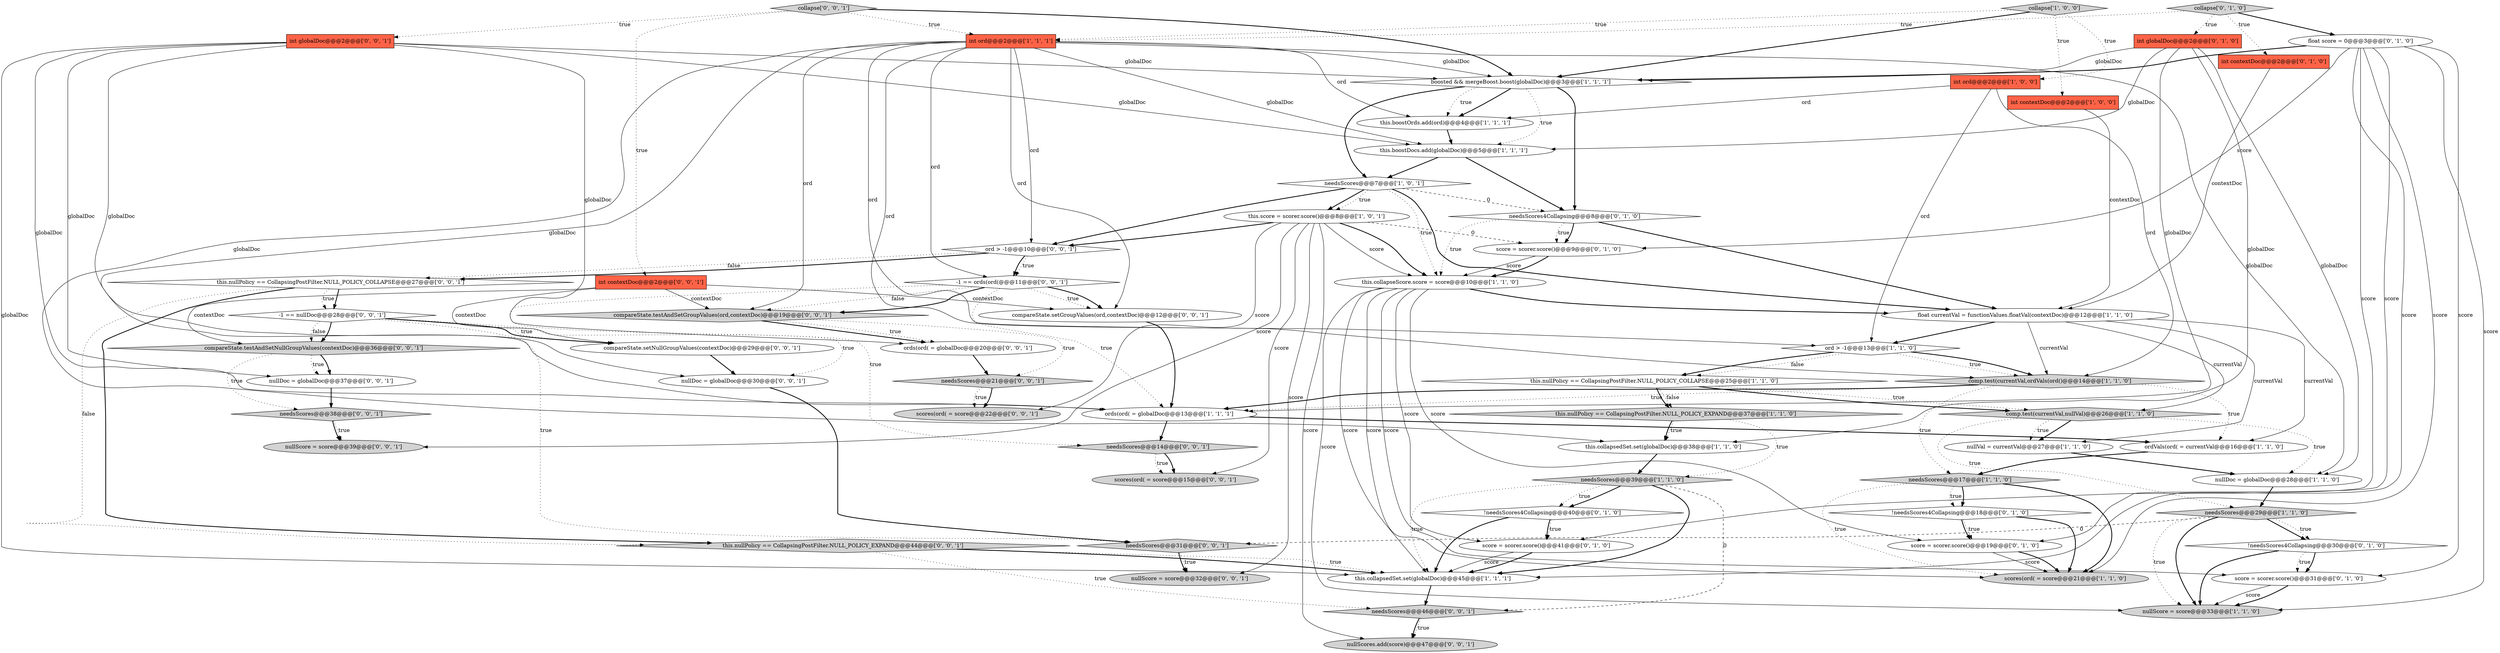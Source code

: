 digraph {
8 [style = filled, label = "ords(ord( = globalDoc@@@13@@@['1', '1', '1']", fillcolor = white, shape = ellipse image = "AAA0AAABBB1BBB"];
55 [style = filled, label = "nullDoc = globalDoc@@@37@@@['0', '0', '1']", fillcolor = white, shape = ellipse image = "AAA0AAABBB3BBB"];
13 [style = filled, label = "int contextDoc@@@2@@@['1', '0', '0']", fillcolor = tomato, shape = box image = "AAA0AAABBB1BBB"];
54 [style = filled, label = "compareState.setNullGroupValues(contextDoc)@@@29@@@['0', '0', '1']", fillcolor = white, shape = ellipse image = "AAA0AAABBB3BBB"];
51 [style = filled, label = "-1 == ords(ord(@@@11@@@['0', '0', '1']", fillcolor = white, shape = diamond image = "AAA0AAABBB3BBB"];
44 [style = filled, label = "compareState.testAndSetNullGroupValues(contextDoc)@@@36@@@['0', '0', '1']", fillcolor = lightgray, shape = diamond image = "AAA0AAABBB3BBB"];
27 [style = filled, label = "score = scorer.score()@@@19@@@['0', '1', '0']", fillcolor = white, shape = ellipse image = "AAA1AAABBB2BBB"];
47 [style = filled, label = "needsScores@@@31@@@['0', '0', '1']", fillcolor = lightgray, shape = diamond image = "AAA0AAABBB3BBB"];
23 [style = filled, label = "ordVals(ord( = currentVal@@@16@@@['1', '1', '0']", fillcolor = white, shape = ellipse image = "AAA0AAABBB1BBB"];
35 [style = filled, label = "!needsScores4Collapsing@@@30@@@['0', '1', '0']", fillcolor = white, shape = diamond image = "AAA1AAABBB2BBB"];
2 [style = filled, label = "this.score = scorer.score()@@@8@@@['1', '0', '1']", fillcolor = white, shape = ellipse image = "AAA0AAABBB1BBB"];
31 [style = filled, label = "score = scorer.score()@@@31@@@['0', '1', '0']", fillcolor = white, shape = ellipse image = "AAA1AAABBB2BBB"];
45 [style = filled, label = "nullDoc = globalDoc@@@30@@@['0', '0', '1']", fillcolor = white, shape = ellipse image = "AAA0AAABBB3BBB"];
58 [style = filled, label = "needsScores@@@14@@@['0', '0', '1']", fillcolor = lightgray, shape = diamond image = "AAA0AAABBB3BBB"];
37 [style = filled, label = "score = scorer.score()@@@41@@@['0', '1', '0']", fillcolor = white, shape = ellipse image = "AAA1AAABBB2BBB"];
10 [style = filled, label = "needsScores@@@17@@@['1', '1', '0']", fillcolor = lightgray, shape = diamond image = "AAA0AAABBB1BBB"];
52 [style = filled, label = "-1 == nullDoc@@@28@@@['0', '0', '1']", fillcolor = white, shape = diamond image = "AAA0AAABBB3BBB"];
53 [style = filled, label = "needsScores@@@21@@@['0', '0', '1']", fillcolor = lightgray, shape = diamond image = "AAA0AAABBB3BBB"];
48 [style = filled, label = "ord > -1@@@10@@@['0', '0', '1']", fillcolor = white, shape = diamond image = "AAA0AAABBB3BBB"];
0 [style = filled, label = "nullDoc = globalDoc@@@28@@@['1', '1', '0']", fillcolor = white, shape = ellipse image = "AAA0AAABBB1BBB"];
15 [style = filled, label = "this.collapseScore.score = score@@@10@@@['1', '1', '0']", fillcolor = white, shape = ellipse image = "AAA0AAABBB1BBB"];
34 [style = filled, label = "!needsScores4Collapsing@@@40@@@['0', '1', '0']", fillcolor = white, shape = diamond image = "AAA1AAABBB2BBB"];
33 [style = filled, label = "int globalDoc@@@2@@@['0', '1', '0']", fillcolor = tomato, shape = box image = "AAA0AAABBB2BBB"];
32 [style = filled, label = "int contextDoc@@@2@@@['0', '1', '0']", fillcolor = tomato, shape = box image = "AAA0AAABBB2BBB"];
9 [style = filled, label = "int ord@@@2@@@['1', '0', '0']", fillcolor = tomato, shape = box image = "AAA0AAABBB1BBB"];
40 [style = filled, label = "compareState.setGroupValues(ord,contextDoc)@@@12@@@['0', '0', '1']", fillcolor = white, shape = ellipse image = "AAA0AAABBB3BBB"];
59 [style = filled, label = "compareState.testAndSetGroupValues(ord,contextDoc)@@@19@@@['0', '0', '1']", fillcolor = lightgray, shape = diamond image = "AAA0AAABBB3BBB"];
62 [style = filled, label = "scores(ord( = score@@@15@@@['0', '0', '1']", fillcolor = lightgray, shape = ellipse image = "AAA0AAABBB3BBB"];
16 [style = filled, label = "boosted && mergeBoost.boost(globalDoc)@@@3@@@['1', '1', '1']", fillcolor = white, shape = diamond image = "AAA0AAABBB1BBB"];
21 [style = filled, label = "comp.test(currentVal,nullVal)@@@26@@@['1', '1', '0']", fillcolor = lightgray, shape = diamond image = "AAA0AAABBB1BBB"];
25 [style = filled, label = "this.collapsedSet.set(globalDoc)@@@45@@@['1', '1', '1']", fillcolor = white, shape = ellipse image = "AAA0AAABBB1BBB"];
57 [style = filled, label = "scores(ord( = score@@@22@@@['0', '0', '1']", fillcolor = lightgray, shape = ellipse image = "AAA0AAABBB3BBB"];
61 [style = filled, label = "int globalDoc@@@2@@@['0', '0', '1']", fillcolor = tomato, shape = box image = "AAA0AAABBB3BBB"];
24 [style = filled, label = "needsScores@@@39@@@['1', '1', '0']", fillcolor = lightgray, shape = diamond image = "AAA0AAABBB1BBB"];
20 [style = filled, label = "needsScores@@@29@@@['1', '1', '0']", fillcolor = lightgray, shape = diamond image = "AAA0AAABBB1BBB"];
1 [style = filled, label = "this.nullPolicy == CollapsingPostFilter.NULL_POLICY_COLLAPSE@@@25@@@['1', '1', '0']", fillcolor = white, shape = diamond image = "AAA0AAABBB1BBB"];
6 [style = filled, label = "float currentVal = functionValues.floatVal(contextDoc)@@@12@@@['1', '1', '0']", fillcolor = white, shape = ellipse image = "AAA0AAABBB1BBB"];
43 [style = filled, label = "int contextDoc@@@2@@@['0', '0', '1']", fillcolor = tomato, shape = box image = "AAA0AAABBB3BBB"];
30 [style = filled, label = "!needsScores4Collapsing@@@18@@@['0', '1', '0']", fillcolor = white, shape = diamond image = "AAA1AAABBB2BBB"];
14 [style = filled, label = "this.collapsedSet.set(globalDoc)@@@38@@@['1', '1', '0']", fillcolor = white, shape = ellipse image = "AAA0AAABBB1BBB"];
12 [style = filled, label = "this.boostDocs.add(globalDoc)@@@5@@@['1', '1', '1']", fillcolor = white, shape = ellipse image = "AAA0AAABBB1BBB"];
46 [style = filled, label = "needsScores@@@38@@@['0', '0', '1']", fillcolor = lightgray, shape = diamond image = "AAA0AAABBB3BBB"];
36 [style = filled, label = "score = scorer.score()@@@9@@@['0', '1', '0']", fillcolor = white, shape = ellipse image = "AAA1AAABBB2BBB"];
49 [style = filled, label = "this.nullPolicy == CollapsingPostFilter.NULL_POLICY_COLLAPSE@@@27@@@['0', '0', '1']", fillcolor = white, shape = diamond image = "AAA0AAABBB3BBB"];
56 [style = filled, label = "ords(ord( = globalDoc@@@20@@@['0', '0', '1']", fillcolor = white, shape = ellipse image = "AAA0AAABBB3BBB"];
26 [style = filled, label = "ord > -1@@@13@@@['1', '1', '0']", fillcolor = white, shape = diamond image = "AAA0AAABBB1BBB"];
60 [style = filled, label = "nullScore = score@@@32@@@['0', '0', '1']", fillcolor = lightgray, shape = ellipse image = "AAA0AAABBB3BBB"];
19 [style = filled, label = "needsScores@@@7@@@['1', '0', '1']", fillcolor = white, shape = diamond image = "AAA0AAABBB1BBB"];
28 [style = filled, label = "float score = 0@@@3@@@['0', '1', '0']", fillcolor = white, shape = ellipse image = "AAA1AAABBB2BBB"];
41 [style = filled, label = "needsScores@@@46@@@['0', '0', '1']", fillcolor = lightgray, shape = diamond image = "AAA0AAABBB3BBB"];
22 [style = filled, label = "int ord@@@2@@@['1', '1', '1']", fillcolor = tomato, shape = box image = "AAA0AAABBB1BBB"];
39 [style = filled, label = "this.nullPolicy == CollapsingPostFilter.NULL_POLICY_EXPAND@@@44@@@['0', '0', '1']", fillcolor = lightgray, shape = diamond image = "AAA0AAABBB3BBB"];
7 [style = filled, label = "this.nullPolicy == CollapsingPostFilter.NULL_POLICY_EXPAND@@@37@@@['1', '1', '0']", fillcolor = lightgray, shape = diamond image = "AAA0AAABBB1BBB"];
38 [style = filled, label = "collapse['0', '1', '0']", fillcolor = lightgray, shape = diamond image = "AAA0AAABBB2BBB"];
42 [style = filled, label = "nullScore = score@@@39@@@['0', '0', '1']", fillcolor = lightgray, shape = ellipse image = "AAA0AAABBB3BBB"];
5 [style = filled, label = "nullScore = score@@@33@@@['1', '1', '0']", fillcolor = lightgray, shape = ellipse image = "AAA0AAABBB1BBB"];
3 [style = filled, label = "scores(ord( = score@@@21@@@['1', '1', '0']", fillcolor = lightgray, shape = ellipse image = "AAA0AAABBB1BBB"];
29 [style = filled, label = "needsScores4Collapsing@@@8@@@['0', '1', '0']", fillcolor = white, shape = diamond image = "AAA1AAABBB2BBB"];
11 [style = filled, label = "comp.test(currentVal,ordVals(ord()@@@14@@@['1', '1', '0']", fillcolor = lightgray, shape = diamond image = "AAA0AAABBB1BBB"];
4 [style = filled, label = "nullVal = currentVal@@@27@@@['1', '1', '0']", fillcolor = white, shape = ellipse image = "AAA0AAABBB1BBB"];
18 [style = filled, label = "collapse['1', '0', '0']", fillcolor = lightgray, shape = diamond image = "AAA0AAABBB1BBB"];
50 [style = filled, label = "collapse['0', '0', '1']", fillcolor = lightgray, shape = diamond image = "AAA0AAABBB3BBB"];
63 [style = filled, label = "nullScores.add(score)@@@47@@@['0', '0', '1']", fillcolor = lightgray, shape = ellipse image = "AAA0AAABBB3BBB"];
17 [style = filled, label = "this.boostOrds.add(ord)@@@4@@@['1', '1', '1']", fillcolor = white, shape = ellipse image = "AAA0AAABBB1BBB"];
22->26 [style = solid, label="ord"];
59->56 [style = bold, label=""];
11->23 [style = dotted, label="true"];
50->22 [style = dotted, label="true"];
52->54 [style = dotted, label="true"];
61->56 [style = solid, label="globalDoc"];
29->36 [style = dotted, label="true"];
19->6 [style = bold, label=""];
28->16 [style = bold, label=""];
56->53 [style = bold, label=""];
10->30 [style = bold, label=""];
23->10 [style = bold, label=""];
51->58 [style = dotted, label="true"];
26->1 [style = dotted, label="false"];
24->34 [style = dotted, label="true"];
14->24 [style = bold, label=""];
22->0 [style = solid, label="globalDoc"];
2->57 [style = solid, label="score"];
52->44 [style = bold, label=""];
15->6 [style = bold, label=""];
10->3 [style = bold, label=""];
28->37 [style = solid, label="score"];
54->45 [style = bold, label=""];
18->13 [style = dotted, label="true"];
59->56 [style = dotted, label="true"];
30->27 [style = bold, label=""];
39->25 [style = dotted, label="true"];
51->59 [style = bold, label=""];
2->48 [style = bold, label=""];
0->20 [style = bold, label=""];
58->62 [style = bold, label=""];
20->47 [style = dashed, label="0"];
29->6 [style = bold, label=""];
51->8 [style = dotted, label="true"];
1->21 [style = dotted, label="true"];
22->8 [style = solid, label="globalDoc"];
2->63 [style = solid, label="score"];
15->37 [style = solid, label="score"];
2->42 [style = solid, label="score"];
38->33 [style = dotted, label="true"];
49->52 [style = bold, label=""];
50->16 [style = bold, label=""];
25->41 [style = bold, label=""];
34->25 [style = bold, label=""];
33->16 [style = solid, label="globalDoc"];
21->4 [style = bold, label=""];
51->40 [style = dotted, label="true"];
6->23 [style = solid, label="currentVal"];
44->55 [style = bold, label=""];
49->52 [style = dotted, label="true"];
21->0 [style = dotted, label="true"];
2->36 [style = dashed, label="0"];
28->25 [style = solid, label="score"];
28->27 [style = solid, label="score"];
52->44 [style = dotted, label="false"];
38->28 [style = bold, label=""];
15->25 [style = solid, label="score"];
41->63 [style = dotted, label="true"];
10->3 [style = dotted, label="true"];
59->53 [style = dotted, label="true"];
11->10 [style = dotted, label="true"];
40->8 [style = bold, label=""];
28->5 [style = solid, label="score"];
15->31 [style = solid, label="score"];
8->23 [style = bold, label=""];
51->59 [style = dotted, label="false"];
36->15 [style = solid, label="score"];
35->31 [style = dotted, label="true"];
22->11 [style = solid, label="ord"];
22->17 [style = solid, label="ord"];
44->55 [style = dotted, label="true"];
22->16 [style = solid, label="globalDoc"];
43->54 [style = solid, label="contextDoc"];
21->20 [style = dotted, label="true"];
27->3 [style = solid, label="score"];
7->14 [style = bold, label=""];
61->45 [style = solid, label="globalDoc"];
37->25 [style = solid, label="score"];
35->5 [style = bold, label=""];
20->35 [style = bold, label=""];
7->14 [style = dotted, label="true"];
22->40 [style = solid, label="ord"];
49->39 [style = bold, label=""];
9->26 [style = solid, label="ord"];
28->3 [style = solid, label="score"];
12->19 [style = bold, label=""];
26->1 [style = bold, label=""];
31->5 [style = bold, label=""];
52->45 [style = dotted, label="true"];
20->5 [style = dotted, label="true"];
12->29 [style = bold, label=""];
7->24 [style = dotted, label="true"];
22->51 [style = solid, label="ord"];
33->8 [style = solid, label="globalDoc"];
46->42 [style = dotted, label="true"];
24->25 [style = bold, label=""];
24->25 [style = dotted, label="true"];
19->2 [style = bold, label=""];
43->44 [style = solid, label="contextDoc"];
19->48 [style = bold, label=""];
26->11 [style = dotted, label="true"];
6->11 [style = solid, label="currentVal"];
18->9 [style = dotted, label="true"];
28->36 [style = solid, label="score"];
61->12 [style = solid, label="globalDoc"];
2->62 [style = solid, label="score"];
33->0 [style = solid, label="globalDoc"];
22->14 [style = solid, label="globalDoc"];
35->31 [style = bold, label=""];
55->46 [style = bold, label=""];
50->61 [style = dotted, label="true"];
6->26 [style = bold, label=""];
15->3 [style = solid, label="score"];
16->19 [style = bold, label=""];
20->5 [style = bold, label=""];
49->39 [style = dotted, label="false"];
41->63 [style = bold, label=""];
61->16 [style = solid, label="globalDoc"];
29->36 [style = bold, label=""];
43->59 [style = solid, label="contextDoc"];
33->12 [style = solid, label="globalDoc"];
51->40 [style = bold, label=""];
50->43 [style = dotted, label="true"];
53->57 [style = bold, label=""];
38->22 [style = dotted, label="true"];
61->55 [style = solid, label="globalDoc"];
16->29 [style = bold, label=""];
2->60 [style = solid, label="score"];
19->29 [style = dashed, label="0"];
19->2 [style = dotted, label="true"];
48->49 [style = dotted, label="false"];
20->35 [style = dotted, label="true"];
22->12 [style = solid, label="globalDoc"];
26->11 [style = bold, label=""];
11->8 [style = bold, label=""];
19->15 [style = dotted, label="true"];
24->41 [style = dashed, label="0"];
18->16 [style = bold, label=""];
47->60 [style = dotted, label="true"];
16->17 [style = bold, label=""];
1->7 [style = bold, label=""];
8->58 [style = bold, label=""];
53->57 [style = dotted, label="true"];
16->17 [style = dotted, label="true"];
52->47 [style = dotted, label="true"];
18->22 [style = dotted, label="true"];
39->25 [style = bold, label=""];
44->46 [style = dotted, label="true"];
6->4 [style = solid, label="currentVal"];
2->15 [style = solid, label="score"];
48->49 [style = bold, label=""];
29->15 [style = dotted, label="true"];
39->41 [style = dotted, label="true"];
24->34 [style = bold, label=""];
48->51 [style = dotted, label="true"];
36->15 [style = bold, label=""];
48->51 [style = bold, label=""];
27->3 [style = bold, label=""];
6->21 [style = solid, label="currentVal"];
28->31 [style = solid, label="score"];
33->14 [style = solid, label="globalDoc"];
22->48 [style = solid, label="ord"];
30->27 [style = dotted, label="true"];
1->21 [style = bold, label=""];
38->32 [style = dotted, label="true"];
17->12 [style = bold, label=""];
45->47 [style = bold, label=""];
10->30 [style = dotted, label="true"];
46->42 [style = bold, label=""];
52->54 [style = bold, label=""];
61->8 [style = solid, label="globalDoc"];
43->40 [style = solid, label="contextDoc"];
16->12 [style = dotted, label="true"];
11->8 [style = dotted, label="true"];
15->27 [style = solid, label="score"];
22->59 [style = solid, label="ord"];
9->11 [style = solid, label="ord"];
30->3 [style = bold, label=""];
15->5 [style = solid, label="score"];
61->25 [style = solid, label="globalDoc"];
32->6 [style = solid, label="contextDoc"];
47->60 [style = bold, label=""];
31->5 [style = solid, label="score"];
34->37 [style = dotted, label="true"];
1->7 [style = dotted, label="false"];
9->17 [style = solid, label="ord"];
21->4 [style = dotted, label="true"];
37->25 [style = bold, label=""];
13->6 [style = solid, label="contextDoc"];
58->62 [style = dotted, label="true"];
2->15 [style = bold, label=""];
34->37 [style = bold, label=""];
4->0 [style = bold, label=""];
}
